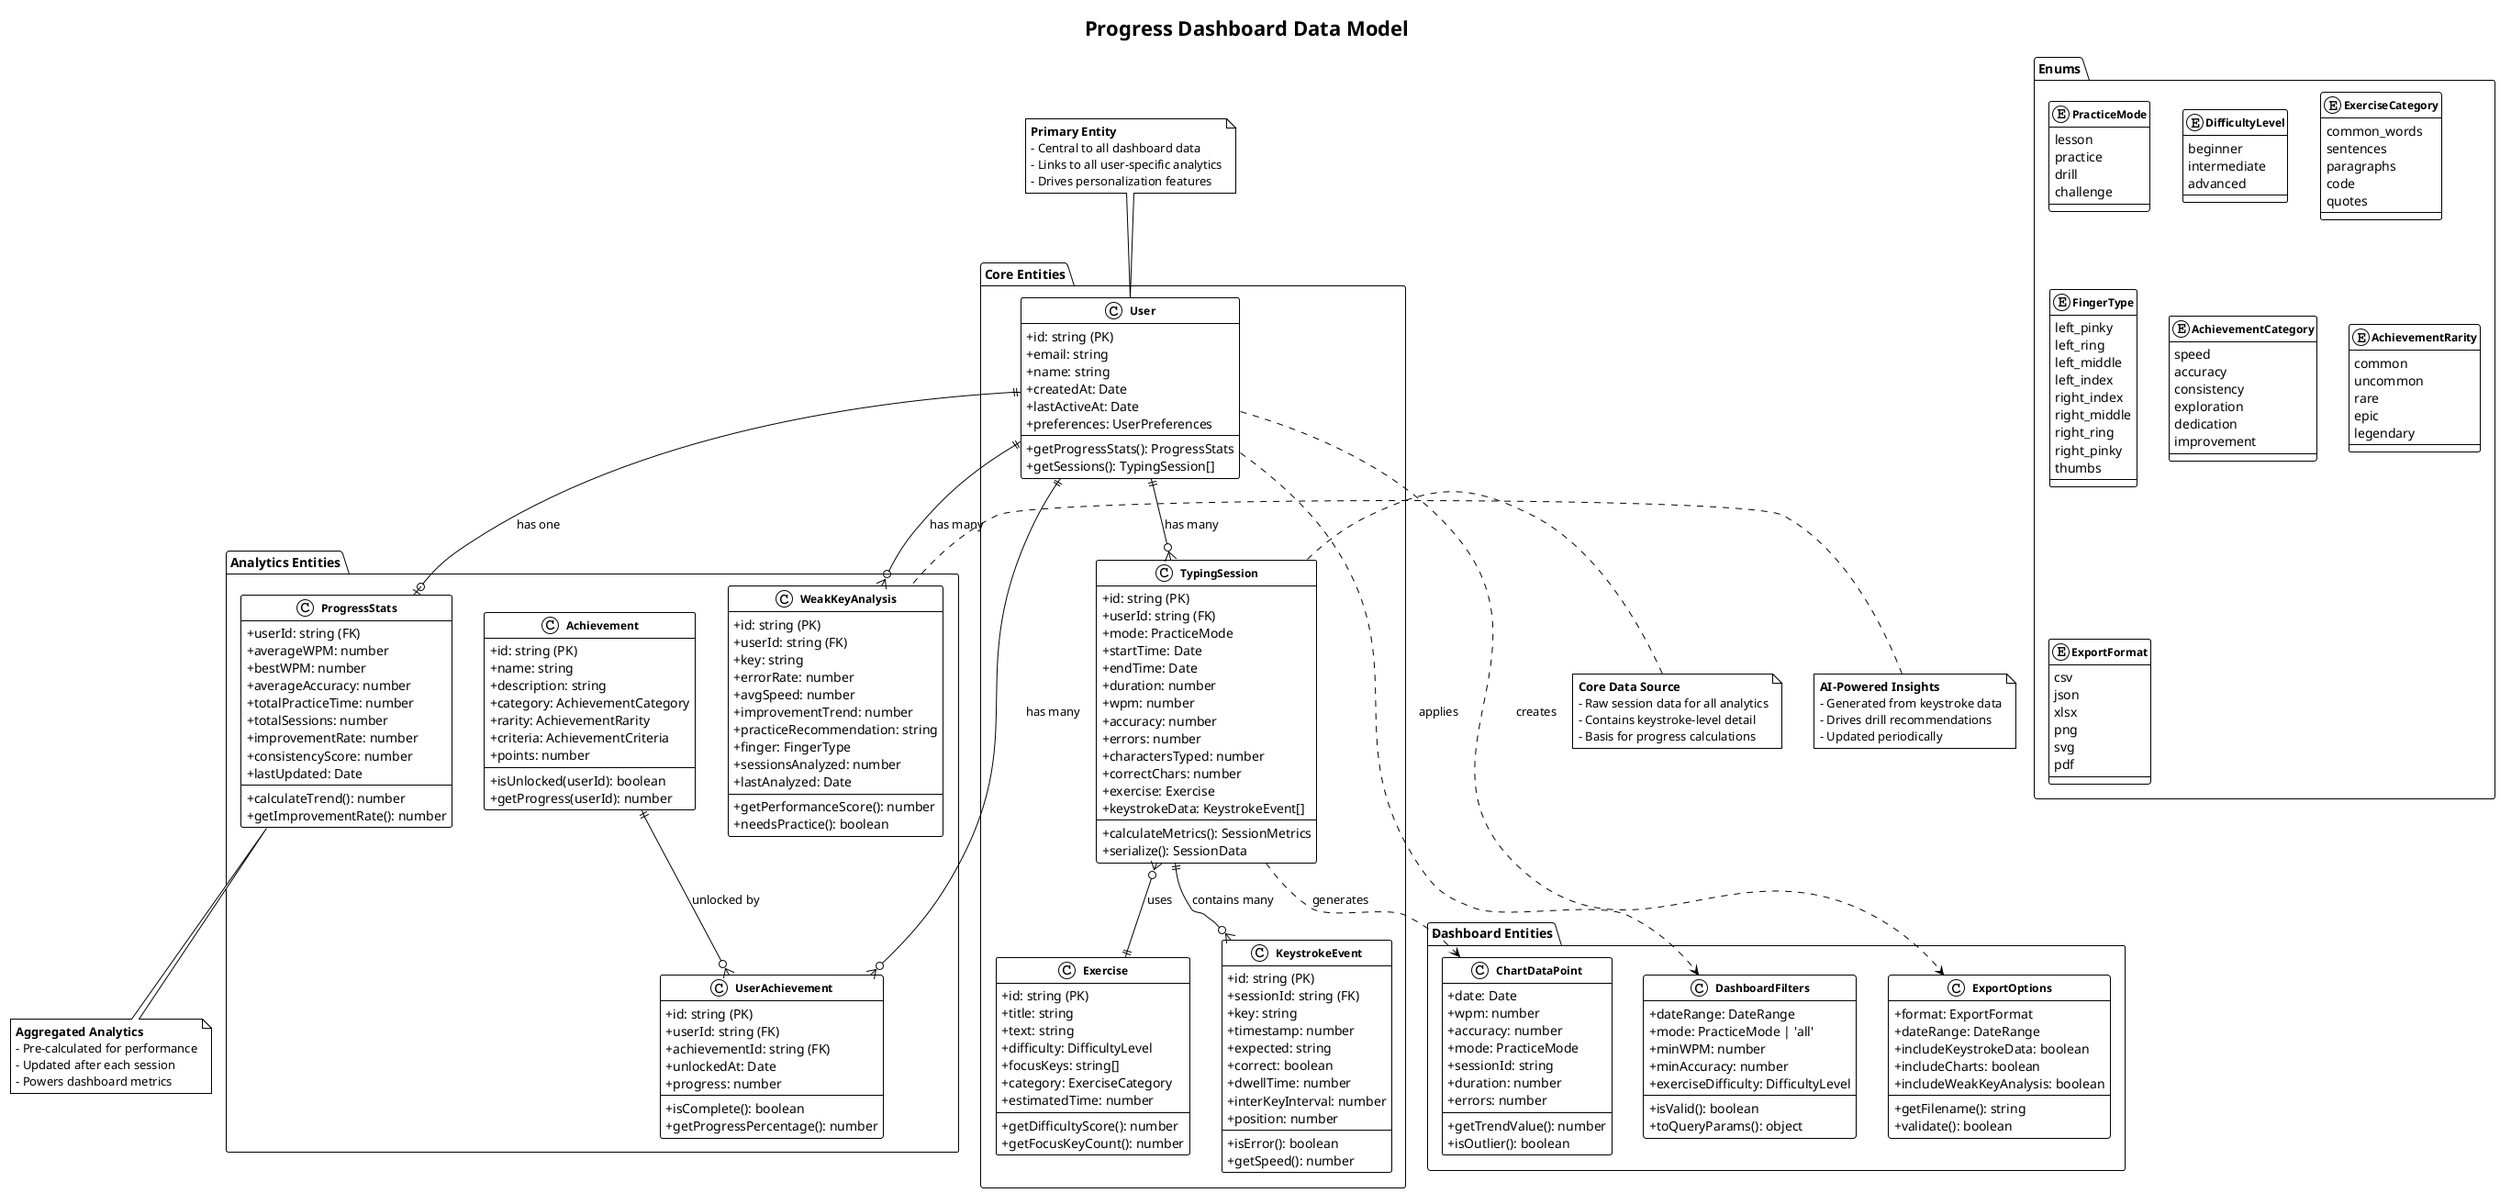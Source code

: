 @startuml Progress Dashboard Data Model

!theme plain
skinparam backgroundColor #FFFFFF
skinparam classAttributeIconSize 0
skinparam classFontStyle bold
skinparam classFontSize 12

title Progress Dashboard Data Model

package "Core Entities" {
  
  class User {
    + id: string (PK)
    + email: string
    + name: string
    + createdAt: Date
    + lastActiveAt: Date
    + preferences: UserPreferences
    --
    + getProgressStats(): ProgressStats
    + getSessions(): TypingSession[]
  }
  
  class TypingSession {
    + id: string (PK)
    + userId: string (FK)
    + mode: PracticeMode
    + startTime: Date
    + endTime: Date
    + duration: number
    + wpm: number
    + accuracy: number
    + errors: number
    + charactersTyped: number
    + correctChars: number
    + exercise: Exercise
    + keystrokeData: KeystrokeEvent[]
    --
    + calculateMetrics(): SessionMetrics
    + serialize(): SessionData
  }
  
  class Exercise {
    + id: string (PK)
    + title: string
    + text: string
    + difficulty: DifficultyLevel
    + focusKeys: string[]
    + category: ExerciseCategory
    + estimatedTime: number
    --
    + getDifficultyScore(): number
    + getFocusKeyCount(): number
  }
  
  class KeystrokeEvent {
    + id: string (PK)
    + sessionId: string (FK)
    + key: string
    + timestamp: number
    + expected: string
    + correct: boolean
    + dwellTime: number
    + interKeyInterval: number
    + position: number
    --
    + isError(): boolean
    + getSpeed(): number
  }
}

package "Analytics Entities" {
  
  class ProgressStats {
    + userId: string (FK)
    + averageWPM: number
    + bestWPM: number
    + averageAccuracy: number
    + totalPracticeTime: number
    + totalSessions: number
    + improvementRate: number
    + consistencyScore: number
    + lastUpdated: Date
    --
    + calculateTrend(): number
    + getImprovementRate(): number
  }
  
  class WeakKeyAnalysis {
    + id: string (PK)
    + userId: string (FK)
    + key: string
    + errorRate: number
    + avgSpeed: number
    + improvementTrend: number
    + practiceRecommendation: string
    + finger: FingerType
    + sessionsAnalyzed: number
    + lastAnalyzed: Date
    --
    + getPerformanceScore(): number
    + needsPractice(): boolean
  }
  
  class Achievement {
    + id: string (PK)
    + name: string
    + description: string
    + category: AchievementCategory
    + rarity: AchievementRarity
    + criteria: AchievementCriteria
    + points: number
    --
    + isUnlocked(userId): boolean
    + getProgress(userId): number
  }
  
  class UserAchievement {
    + id: string (PK)
    + userId: string (FK)
    + achievementId: string (FK)
    + unlockedAt: Date
    + progress: number
    --
    + isComplete(): boolean
    + getProgressPercentage(): number
  }
}

package "Dashboard Entities" {
  
  class ChartDataPoint {
    + date: Date
    + wpm: number
    + accuracy: number
    + mode: PracticeMode
    + sessionId: string
    + duration: number
    + errors: number
    --
    + getTrendValue(): number
    + isOutlier(): boolean
  }
  
  class DashboardFilters {
    + dateRange: DateRange
    + mode: PracticeMode | 'all'
    + minWPM: number
    + minAccuracy: number
    + exerciseDifficulty: DifficultyLevel
    --
    + isValid(): boolean
    + toQueryParams(): object
  }
  
  class ExportOptions {
    + format: ExportFormat
    + dateRange: DateRange
    + includeKeystrokeData: boolean
    + includeCharts: boolean
    + includeWeakKeyAnalysis: boolean
    --
    + getFilename(): string
    + validate(): boolean
  }
}

package "Enums" {
  enum PracticeMode {
    lesson
    practice
    drill
    challenge
  }
  
  enum DifficultyLevel {
    beginner
    intermediate
    advanced
  }
  
  enum ExerciseCategory {
    common_words
    sentences
    paragraphs
    code
    quotes
  }
  
  enum FingerType {
    left_pinky
    left_ring
    left_middle
    left_index
    right_index
    right_middle
    right_ring
    right_pinky
    thumbs
  }
  
  enum AchievementCategory {
    speed
    accuracy
    consistency
    exploration
    dedication
    improvement
  }
  
  enum AchievementRarity {
    common
    uncommon
    rare
    epic
    legendary
  }
  
  enum ExportFormat {
    csv
    json
    xlsx
    png
    svg
    pdf
  }
}

' Relationships

User ||--o{ TypingSession : "has many"
User ||--o| ProgressStats : "has one"
User ||--o{ WeakKeyAnalysis : "has many"
User ||--o{ UserAchievement : "has many"

TypingSession ||--o{ KeystrokeEvent : "contains many"
TypingSession }o--|| Exercise : "uses"

Achievement ||--o{ UserAchievement : "unlocked by"

TypingSession ..> ChartDataPoint : "generates"
User ..> DashboardFilters : "applies"
User ..> ExportOptions : "creates"

' Data Flow Annotations

note top of User
  **Primary Entity**
  - Central to all dashboard data
  - Links to all user-specific analytics
  - Drives personalization features
end note

note right of TypingSession
  **Core Data Source**
  - Raw session data for all analytics
  - Contains keystroke-level detail
  - Basis for progress calculations
end note

note bottom of ProgressStats
  **Aggregated Analytics**
  - Pre-calculated for performance
  - Updated after each session
  - Powers dashboard metrics
end note

note left of WeakKeyAnalysis
  **AI-Powered Insights**
  - Generated from keystroke data
  - Drives drill recommendations
  - Updated periodically
end note

@enduml
